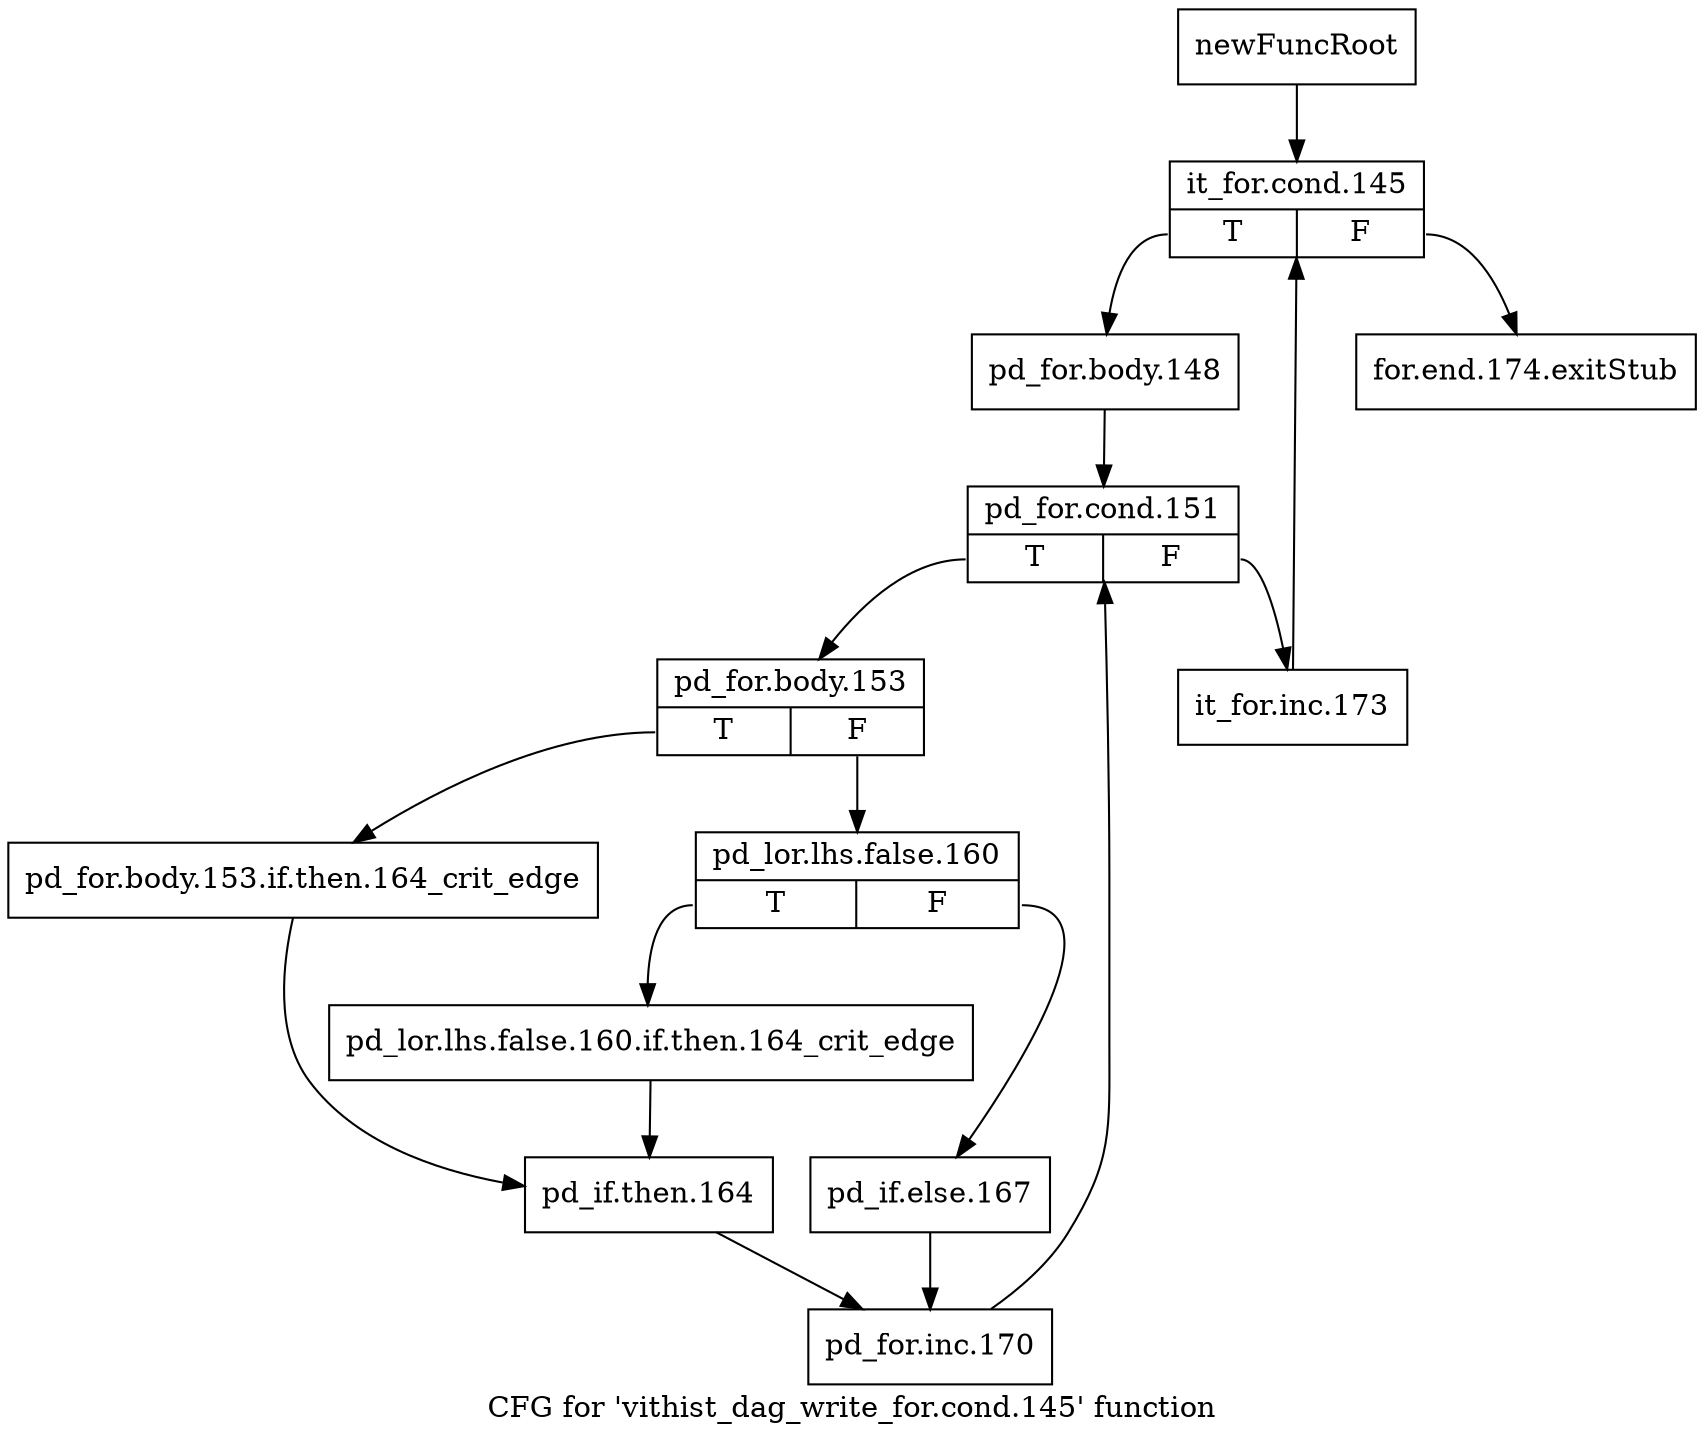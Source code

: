 digraph "CFG for 'vithist_dag_write_for.cond.145' function" {
	label="CFG for 'vithist_dag_write_for.cond.145' function";

	Node0x13cf990 [shape=record,label="{newFuncRoot}"];
	Node0x13cf990 -> Node0x13cfa30;
	Node0x13cf9e0 [shape=record,label="{for.end.174.exitStub}"];
	Node0x13cfa30 [shape=record,label="{it_for.cond.145|{<s0>T|<s1>F}}"];
	Node0x13cfa30:s0 -> Node0x13cfa80;
	Node0x13cfa30:s1 -> Node0x13cf9e0;
	Node0x13cfa80 [shape=record,label="{pd_for.body.148}"];
	Node0x13cfa80 -> Node0x13cfad0;
	Node0x13cfad0 [shape=record,label="{pd_for.cond.151|{<s0>T|<s1>F}}"];
	Node0x13cfad0:s0 -> Node0x13cfb70;
	Node0x13cfad0:s1 -> Node0x13cfb20;
	Node0x13cfb20 [shape=record,label="{it_for.inc.173}"];
	Node0x13cfb20 -> Node0x13cfa30;
	Node0x13cfb70 [shape=record,label="{pd_for.body.153|{<s0>T|<s1>F}}"];
	Node0x13cfb70:s0 -> Node0x13cfcb0;
	Node0x13cfb70:s1 -> Node0x13cfbc0;
	Node0x13cfbc0 [shape=record,label="{pd_lor.lhs.false.160|{<s0>T|<s1>F}}"];
	Node0x13cfbc0:s0 -> Node0x13cfc60;
	Node0x13cfbc0:s1 -> Node0x13cfc10;
	Node0x13cfc10 [shape=record,label="{pd_if.else.167}"];
	Node0x13cfc10 -> Node0x13cfd50;
	Node0x13cfc60 [shape=record,label="{pd_lor.lhs.false.160.if.then.164_crit_edge}"];
	Node0x13cfc60 -> Node0x13cfd00;
	Node0x13cfcb0 [shape=record,label="{pd_for.body.153.if.then.164_crit_edge}"];
	Node0x13cfcb0 -> Node0x13cfd00;
	Node0x13cfd00 [shape=record,label="{pd_if.then.164}"];
	Node0x13cfd00 -> Node0x13cfd50;
	Node0x13cfd50 [shape=record,label="{pd_for.inc.170}"];
	Node0x13cfd50 -> Node0x13cfad0;
}
